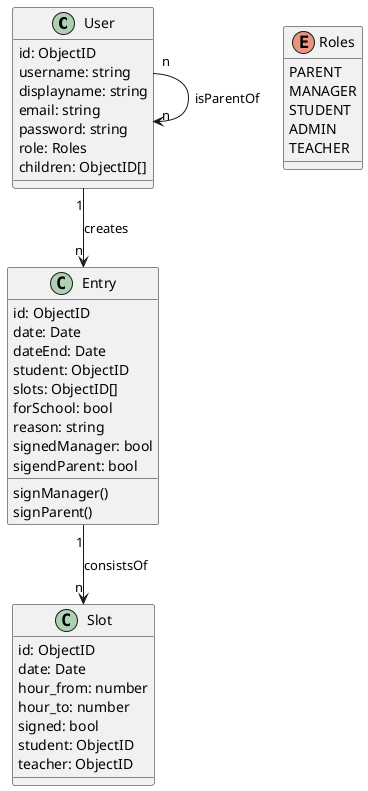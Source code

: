@startuml DB
class User {
  id: ObjectID
  username: string
  displayname: string
  email: string
  password: string
  role: Roles
  children: ObjectID[]
}
class Entry {
  id: ObjectID
  date: Date
  dateEnd: Date
  student: ObjectID
  slots: ObjectID[]
  forSchool: bool
  reason: string
  signedManager: bool
  sigendParent: bool
  signManager()
  signParent()
}
class Slot {
  id: ObjectID
  date: Date
  hour_from: number
  hour_to: number
  signed: bool
  student: ObjectID
  teacher: ObjectID
}
enum Roles {
  PARENT
  MANAGER
  STUDENT
  ADMIN
  TEACHER
}

User "n" --> "n" User : isParentOf
Entry "1" --> "n" Slot : consistsOf
User "1" --> "n" Entry : creates


@enduml